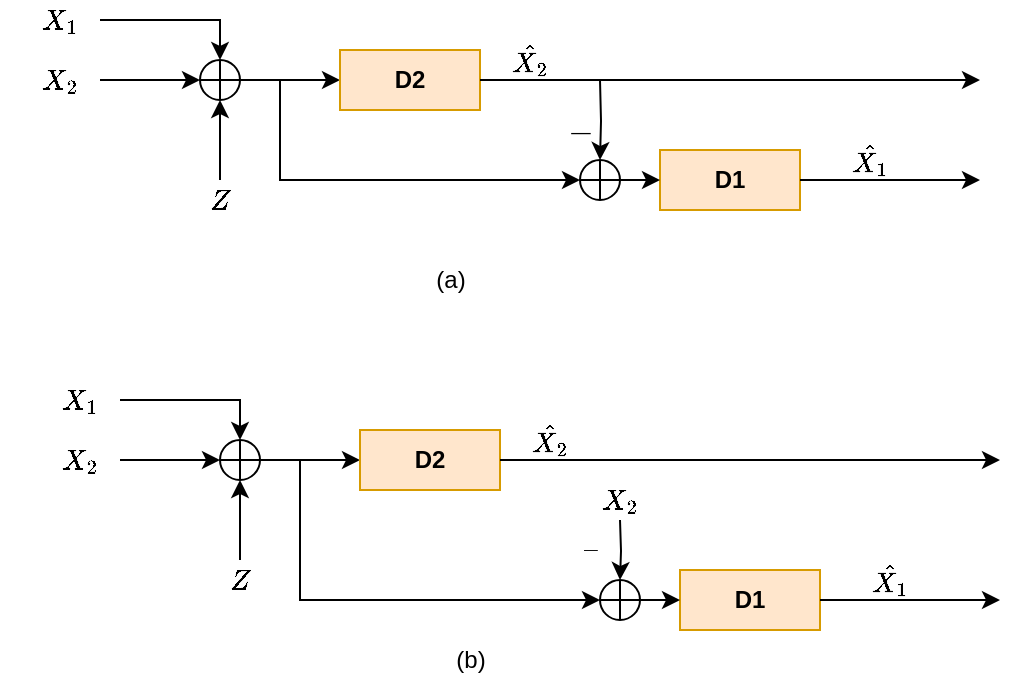 <mxfile version="14.9.6" type="device"><diagram id="pdJV9NHRxK8Gm3Xo7Sbg" name="Page-1"><mxGraphModel dx="1086" dy="806" grid="1" gridSize="10" guides="1" tooltips="1" connect="1" arrows="1" fold="1" page="1" pageScale="1" pageWidth="850" pageHeight="1100" math="1" shadow="0"><root><mxCell id="0"/><mxCell id="1" parent="0"/><mxCell id="puy0fRvc4-zB7MjMJXP2-75" value="" style="verticalLabelPosition=bottom;verticalAlign=top;html=1;shape=mxgraph.flowchart.summing_function;" parent="1" vertex="1"><mxGeometry x="170" y="420" width="20" height="20" as="geometry"/></mxCell><mxCell id="puy0fRvc4-zB7MjMJXP2-76" value="" style="edgeStyle=segmentEdgeStyle;endArrow=classic;html=1;rounded=0;entryX=0;entryY=0.5;entryDx=0;entryDy=0;entryPerimeter=0;" parent="1" target="puy0fRvc4-zB7MjMJXP2-75" edge="1"><mxGeometry width="50" height="50" relative="1" as="geometry"><mxPoint x="120" y="430" as="sourcePoint"/><mxPoint x="460" y="570" as="targetPoint"/></mxGeometry></mxCell><mxCell id="puy0fRvc4-zB7MjMJXP2-77" value="$$X_2$$" style="text;html=1;align=center;verticalAlign=middle;resizable=0;points=[];autosize=1;strokeColor=none;fillColor=none;" parent="1" vertex="1"><mxGeometry x="70" y="420" width="60" height="20" as="geometry"/></mxCell><mxCell id="puy0fRvc4-zB7MjMJXP2-78" value="" style="edgeStyle=segmentEdgeStyle;endArrow=classic;html=1;rounded=0;entryX=0.5;entryY=0;entryDx=0;entryDy=0;entryPerimeter=0;" parent="1" target="puy0fRvc4-zB7MjMJXP2-75" edge="1"><mxGeometry width="50" height="50" relative="1" as="geometry"><mxPoint x="120" y="400" as="sourcePoint"/><mxPoint x="460" y="570" as="targetPoint"/></mxGeometry></mxCell><mxCell id="puy0fRvc4-zB7MjMJXP2-79" value="$$X_1$$" style="text;html=1;align=center;verticalAlign=middle;resizable=0;points=[];autosize=1;strokeColor=none;fillColor=none;" parent="1" vertex="1"><mxGeometry x="70" y="390" width="60" height="20" as="geometry"/></mxCell><mxCell id="puy0fRvc4-zB7MjMJXP2-80" value="" style="edgeStyle=segmentEdgeStyle;endArrow=classic;html=1;rounded=0;entryX=0.5;entryY=1;entryDx=0;entryDy=0;entryPerimeter=0;" parent="1" target="puy0fRvc4-zB7MjMJXP2-75" edge="1"><mxGeometry width="50" height="50" relative="1" as="geometry"><mxPoint x="180" y="480" as="sourcePoint"/><mxPoint x="460" y="570" as="targetPoint"/></mxGeometry></mxCell><mxCell id="puy0fRvc4-zB7MjMJXP2-81" value="$$Z$$" style="text;html=1;align=center;verticalAlign=middle;resizable=0;points=[];autosize=1;strokeColor=none;fillColor=none;" parent="1" vertex="1"><mxGeometry x="155" y="480" width="50" height="20" as="geometry"/></mxCell><mxCell id="puy0fRvc4-zB7MjMJXP2-82" value="" style="edgeStyle=segmentEdgeStyle;endArrow=classic;html=1;rounded=0;exitX=1;exitY=0.5;exitDx=0;exitDy=0;exitPerimeter=0;" parent="1" source="puy0fRvc4-zB7MjMJXP2-75" edge="1"><mxGeometry width="50" height="50" relative="1" as="geometry"><mxPoint x="410" y="620" as="sourcePoint"/><mxPoint x="240" y="430" as="targetPoint"/></mxGeometry></mxCell><mxCell id="puy0fRvc4-zB7MjMJXP2-85" value="&lt;b&gt;D2&lt;/b&gt;" style="rounded=0;whiteSpace=wrap;html=1;fillColor=#ffe6cc;strokeColor=#d79b00;" parent="1" vertex="1"><mxGeometry x="240" y="415" width="70" height="30" as="geometry"/></mxCell><mxCell id="puy0fRvc4-zB7MjMJXP2-86" value="" style="endArrow=classic;html=1;rounded=0;edgeStyle=orthogonalEdgeStyle;" parent="1" edge="1"><mxGeometry width="50" height="50" relative="1" as="geometry"><mxPoint x="210" y="430" as="sourcePoint"/><mxPoint x="360" y="480" as="targetPoint"/><Array as="points"><mxPoint x="210" y="480"/><mxPoint x="280" y="480"/></Array></mxGeometry></mxCell><mxCell id="puy0fRvc4-zB7MjMJXP2-87" value="" style="verticalLabelPosition=bottom;verticalAlign=top;html=1;shape=mxgraph.flowchart.summing_function;" parent="1" vertex="1"><mxGeometry x="360" y="470" width="20" height="20" as="geometry"/></mxCell><mxCell id="puy0fRvc4-zB7MjMJXP2-88" value="" style="endArrow=classic;html=1;rounded=0;edgeStyle=orthogonalEdgeStyle;exitX=1;exitY=0.5;exitDx=0;exitDy=0;" parent="1" source="puy0fRvc4-zB7MjMJXP2-85" edge="1"><mxGeometry width="50" height="50" relative="1" as="geometry"><mxPoint x="410" y="620" as="sourcePoint"/><mxPoint x="560" y="430" as="targetPoint"/></mxGeometry></mxCell><mxCell id="puy0fRvc4-zB7MjMJXP2-89" value="" style="endArrow=classic;html=1;rounded=0;edgeStyle=orthogonalEdgeStyle;entryX=0.5;entryY=0;entryDx=0;entryDy=0;entryPerimeter=0;" parent="1" target="puy0fRvc4-zB7MjMJXP2-87" edge="1"><mxGeometry width="50" height="50" relative="1" as="geometry"><mxPoint x="370" y="430" as="sourcePoint"/><mxPoint x="460" y="570" as="targetPoint"/></mxGeometry></mxCell><mxCell id="puy0fRvc4-zB7MjMJXP2-90" value="$$\hat{X_2}$$" style="text;html=1;align=center;verticalAlign=middle;resizable=0;points=[];autosize=1;strokeColor=none;fillColor=none;" parent="1" vertex="1"><mxGeometry x="290" y="410" width="90" height="20" as="geometry"/></mxCell><mxCell id="puy0fRvc4-zB7MjMJXP2-91" value="&lt;b&gt;&lt;font style=&quot;font-size: 17px&quot;&gt;_&lt;/font&gt;&lt;/b&gt;" style="text;html=1;align=center;verticalAlign=middle;resizable=0;points=[];autosize=1;strokeColor=none;fillColor=none;" parent="1" vertex="1"><mxGeometry x="345" y="440" width="30" height="20" as="geometry"/></mxCell><mxCell id="puy0fRvc4-zB7MjMJXP2-92" value="&lt;b&gt;D1&lt;/b&gt;" style="rounded=0;whiteSpace=wrap;html=1;fillColor=#ffe6cc;strokeColor=#d79b00;" parent="1" vertex="1"><mxGeometry x="400" y="465" width="70" height="30" as="geometry"/></mxCell><mxCell id="puy0fRvc4-zB7MjMJXP2-93" value="" style="endArrow=classic;html=1;rounded=0;edgeStyle=orthogonalEdgeStyle;exitX=1;exitY=0.5;exitDx=0;exitDy=0;exitPerimeter=0;entryX=0;entryY=0.5;entryDx=0;entryDy=0;" parent="1" source="puy0fRvc4-zB7MjMJXP2-87" target="puy0fRvc4-zB7MjMJXP2-92" edge="1"><mxGeometry width="50" height="50" relative="1" as="geometry"><mxPoint x="410" y="620" as="sourcePoint"/><mxPoint x="460" y="570" as="targetPoint"/></mxGeometry></mxCell><mxCell id="puy0fRvc4-zB7MjMJXP2-94" value="" style="endArrow=classic;html=1;rounded=0;edgeStyle=orthogonalEdgeStyle;exitX=1;exitY=0.5;exitDx=0;exitDy=0;" parent="1" source="puy0fRvc4-zB7MjMJXP2-92" edge="1"><mxGeometry width="50" height="50" relative="1" as="geometry"><mxPoint x="410" y="620" as="sourcePoint"/><mxPoint x="560" y="480" as="targetPoint"/></mxGeometry></mxCell><mxCell id="puy0fRvc4-zB7MjMJXP2-95" value="$$\hat{X_1}$$" style="text;html=1;align=center;verticalAlign=middle;resizable=0;points=[];autosize=1;strokeColor=none;fillColor=none;" parent="1" vertex="1"><mxGeometry x="460" y="460" width="90" height="20" as="geometry"/></mxCell><mxCell id="puy0fRvc4-zB7MjMJXP2-96" value="(a)" style="text;html=1;align=center;verticalAlign=middle;resizable=0;points=[];autosize=1;strokeColor=none;fillColor=none;" parent="1" vertex="1"><mxGeometry x="280" y="520" width="30" height="20" as="geometry"/></mxCell><mxCell id="puy0fRvc4-zB7MjMJXP2-98" value="" style="verticalLabelPosition=bottom;verticalAlign=top;html=1;shape=mxgraph.flowchart.summing_function;" parent="1" vertex="1"><mxGeometry x="180" y="610" width="20" height="20" as="geometry"/></mxCell><mxCell id="puy0fRvc4-zB7MjMJXP2-99" value="" style="edgeStyle=segmentEdgeStyle;endArrow=classic;html=1;rounded=0;entryX=0;entryY=0.5;entryDx=0;entryDy=0;entryPerimeter=0;" parent="1" target="puy0fRvc4-zB7MjMJXP2-98" edge="1"><mxGeometry width="50" height="50" relative="1" as="geometry"><mxPoint x="130" y="620" as="sourcePoint"/><mxPoint x="470" y="760" as="targetPoint"/></mxGeometry></mxCell><mxCell id="puy0fRvc4-zB7MjMJXP2-100" value="$$X_2$$" style="text;html=1;align=center;verticalAlign=middle;resizable=0;points=[];autosize=1;strokeColor=none;fillColor=none;" parent="1" vertex="1"><mxGeometry x="80" y="610" width="60" height="20" as="geometry"/></mxCell><mxCell id="puy0fRvc4-zB7MjMJXP2-101" value="" style="edgeStyle=segmentEdgeStyle;endArrow=classic;html=1;rounded=0;entryX=0.5;entryY=0;entryDx=0;entryDy=0;entryPerimeter=0;" parent="1" target="puy0fRvc4-zB7MjMJXP2-98" edge="1"><mxGeometry width="50" height="50" relative="1" as="geometry"><mxPoint x="130" y="590" as="sourcePoint"/><mxPoint x="470" y="760" as="targetPoint"/></mxGeometry></mxCell><mxCell id="puy0fRvc4-zB7MjMJXP2-102" value="$$X_1$$" style="text;html=1;align=center;verticalAlign=middle;resizable=0;points=[];autosize=1;strokeColor=none;fillColor=none;" parent="1" vertex="1"><mxGeometry x="80" y="580" width="60" height="20" as="geometry"/></mxCell><mxCell id="puy0fRvc4-zB7MjMJXP2-103" value="" style="edgeStyle=segmentEdgeStyle;endArrow=classic;html=1;rounded=0;entryX=0.5;entryY=1;entryDx=0;entryDy=0;entryPerimeter=0;" parent="1" target="puy0fRvc4-zB7MjMJXP2-98" edge="1"><mxGeometry width="50" height="50" relative="1" as="geometry"><mxPoint x="190" y="670" as="sourcePoint"/><mxPoint x="470" y="760" as="targetPoint"/></mxGeometry></mxCell><mxCell id="puy0fRvc4-zB7MjMJXP2-104" value="$$Z$$" style="text;html=1;align=center;verticalAlign=middle;resizable=0;points=[];autosize=1;strokeColor=none;fillColor=none;" parent="1" vertex="1"><mxGeometry x="165" y="670" width="50" height="20" as="geometry"/></mxCell><mxCell id="puy0fRvc4-zB7MjMJXP2-105" value="" style="edgeStyle=segmentEdgeStyle;endArrow=classic;html=1;rounded=0;exitX=1;exitY=0.5;exitDx=0;exitDy=0;exitPerimeter=0;" parent="1" source="puy0fRvc4-zB7MjMJXP2-98" edge="1"><mxGeometry width="50" height="50" relative="1" as="geometry"><mxPoint x="420" y="810" as="sourcePoint"/><mxPoint x="250" y="620" as="targetPoint"/></mxGeometry></mxCell><mxCell id="puy0fRvc4-zB7MjMJXP2-106" value="&lt;b&gt;D2&lt;/b&gt;" style="rounded=0;whiteSpace=wrap;html=1;fillColor=#ffe6cc;strokeColor=#d79b00;" parent="1" vertex="1"><mxGeometry x="250" y="605" width="70" height="30" as="geometry"/></mxCell><mxCell id="puy0fRvc4-zB7MjMJXP2-107" value="" style="endArrow=classic;html=1;rounded=0;edgeStyle=orthogonalEdgeStyle;entryX=0;entryY=0.5;entryDx=0;entryDy=0;entryPerimeter=0;" parent="1" target="puy0fRvc4-zB7MjMJXP2-108" edge="1"><mxGeometry width="50" height="50" relative="1" as="geometry"><mxPoint x="220" y="620" as="sourcePoint"/><mxPoint x="370" y="670" as="targetPoint"/><Array as="points"><mxPoint x="220" y="690"/></Array></mxGeometry></mxCell><mxCell id="puy0fRvc4-zB7MjMJXP2-108" value="" style="verticalLabelPosition=bottom;verticalAlign=top;html=1;shape=mxgraph.flowchart.summing_function;" parent="1" vertex="1"><mxGeometry x="370" y="680" width="20" height="20" as="geometry"/></mxCell><mxCell id="puy0fRvc4-zB7MjMJXP2-109" value="" style="endArrow=classic;html=1;rounded=0;edgeStyle=orthogonalEdgeStyle;exitX=1;exitY=0.5;exitDx=0;exitDy=0;" parent="1" source="puy0fRvc4-zB7MjMJXP2-106" edge="1"><mxGeometry width="50" height="50" relative="1" as="geometry"><mxPoint x="420" y="810" as="sourcePoint"/><mxPoint x="570" y="620" as="targetPoint"/></mxGeometry></mxCell><mxCell id="puy0fRvc4-zB7MjMJXP2-111" value="$$\hat{X_2}$$" style="text;html=1;align=center;verticalAlign=middle;resizable=0;points=[];autosize=1;strokeColor=none;fillColor=none;" parent="1" vertex="1"><mxGeometry x="300" y="600" width="90" height="20" as="geometry"/></mxCell><mxCell id="puy0fRvc4-zB7MjMJXP2-113" value="&lt;b&gt;D1&lt;/b&gt;" style="rounded=0;whiteSpace=wrap;html=1;fillColor=#ffe6cc;strokeColor=#d79b00;" parent="1" vertex="1"><mxGeometry x="410" y="675" width="70" height="30" as="geometry"/></mxCell><mxCell id="puy0fRvc4-zB7MjMJXP2-114" value="" style="endArrow=classic;html=1;rounded=0;edgeStyle=orthogonalEdgeStyle;exitX=1;exitY=0.5;exitDx=0;exitDy=0;exitPerimeter=0;entryX=0;entryY=0.5;entryDx=0;entryDy=0;" parent="1" source="puy0fRvc4-zB7MjMJXP2-108" target="puy0fRvc4-zB7MjMJXP2-113" edge="1"><mxGeometry width="50" height="50" relative="1" as="geometry"><mxPoint x="420" y="810" as="sourcePoint"/><mxPoint x="470" y="760" as="targetPoint"/></mxGeometry></mxCell><mxCell id="puy0fRvc4-zB7MjMJXP2-115" value="" style="endArrow=classic;html=1;rounded=0;edgeStyle=orthogonalEdgeStyle;exitX=1;exitY=0.5;exitDx=0;exitDy=0;" parent="1" source="puy0fRvc4-zB7MjMJXP2-113" edge="1"><mxGeometry width="50" height="50" relative="1" as="geometry"><mxPoint x="420" y="810" as="sourcePoint"/><mxPoint x="570" y="690" as="targetPoint"/><Array as="points"><mxPoint x="570" y="690"/></Array></mxGeometry></mxCell><mxCell id="puy0fRvc4-zB7MjMJXP2-116" value="$$\hat{X_1}$$" style="text;html=1;align=center;verticalAlign=middle;resizable=0;points=[];autosize=1;strokeColor=none;fillColor=none;" parent="1" vertex="1"><mxGeometry x="470" y="670" width="90" height="20" as="geometry"/></mxCell><mxCell id="puy0fRvc4-zB7MjMJXP2-117" value="(b)" style="text;html=1;align=center;verticalAlign=middle;resizable=0;points=[];autosize=1;strokeColor=none;fillColor=none;" parent="1" vertex="1"><mxGeometry x="290" y="710" width="30" height="20" as="geometry"/></mxCell><mxCell id="puy0fRvc4-zB7MjMJXP2-119" value="" style="endArrow=classic;html=1;rounded=0;edgeStyle=orthogonalEdgeStyle;entryX=0.5;entryY=0;entryDx=0;entryDy=0;entryPerimeter=0;" parent="1" target="puy0fRvc4-zB7MjMJXP2-108" edge="1"><mxGeometry width="50" height="50" relative="1" as="geometry"><mxPoint x="380" y="650" as="sourcePoint"/><mxPoint x="460" y="570" as="targetPoint"/></mxGeometry></mxCell><mxCell id="puy0fRvc4-zB7MjMJXP2-120" value="&lt;b&gt;_&lt;/b&gt;" style="text;html=1;align=center;verticalAlign=middle;resizable=0;points=[];autosize=1;strokeColor=none;fillColor=none;" parent="1" vertex="1"><mxGeometry x="355" y="650" width="20" height="20" as="geometry"/></mxCell><mxCell id="puy0fRvc4-zB7MjMJXP2-121" value="$$X_2$$" style="text;html=1;align=center;verticalAlign=middle;resizable=0;points=[];autosize=1;strokeColor=none;fillColor=none;" parent="1" vertex="1"><mxGeometry x="350" y="630" width="60" height="20" as="geometry"/></mxCell></root></mxGraphModel></diagram></mxfile>